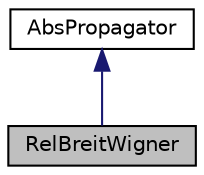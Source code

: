 digraph "RelBreitWigner"
{
  edge [fontname="Helvetica",fontsize="10",labelfontname="Helvetica",labelfontsize="10"];
  node [fontname="Helvetica",fontsize="10",shape=record];
  Node1 [label="RelBreitWigner",height=0.2,width=0.4,color="black", fillcolor="grey75", style="filled", fontcolor="black"];
  Node2 -> Node1 [dir="back",color="midnightblue",fontsize="10",style="solid"];
  Node2 [label="AbsPropagator",height=0.2,width=0.4,color="black", fillcolor="white", style="filled",URL="$class_abs_propagator.html"];
}
